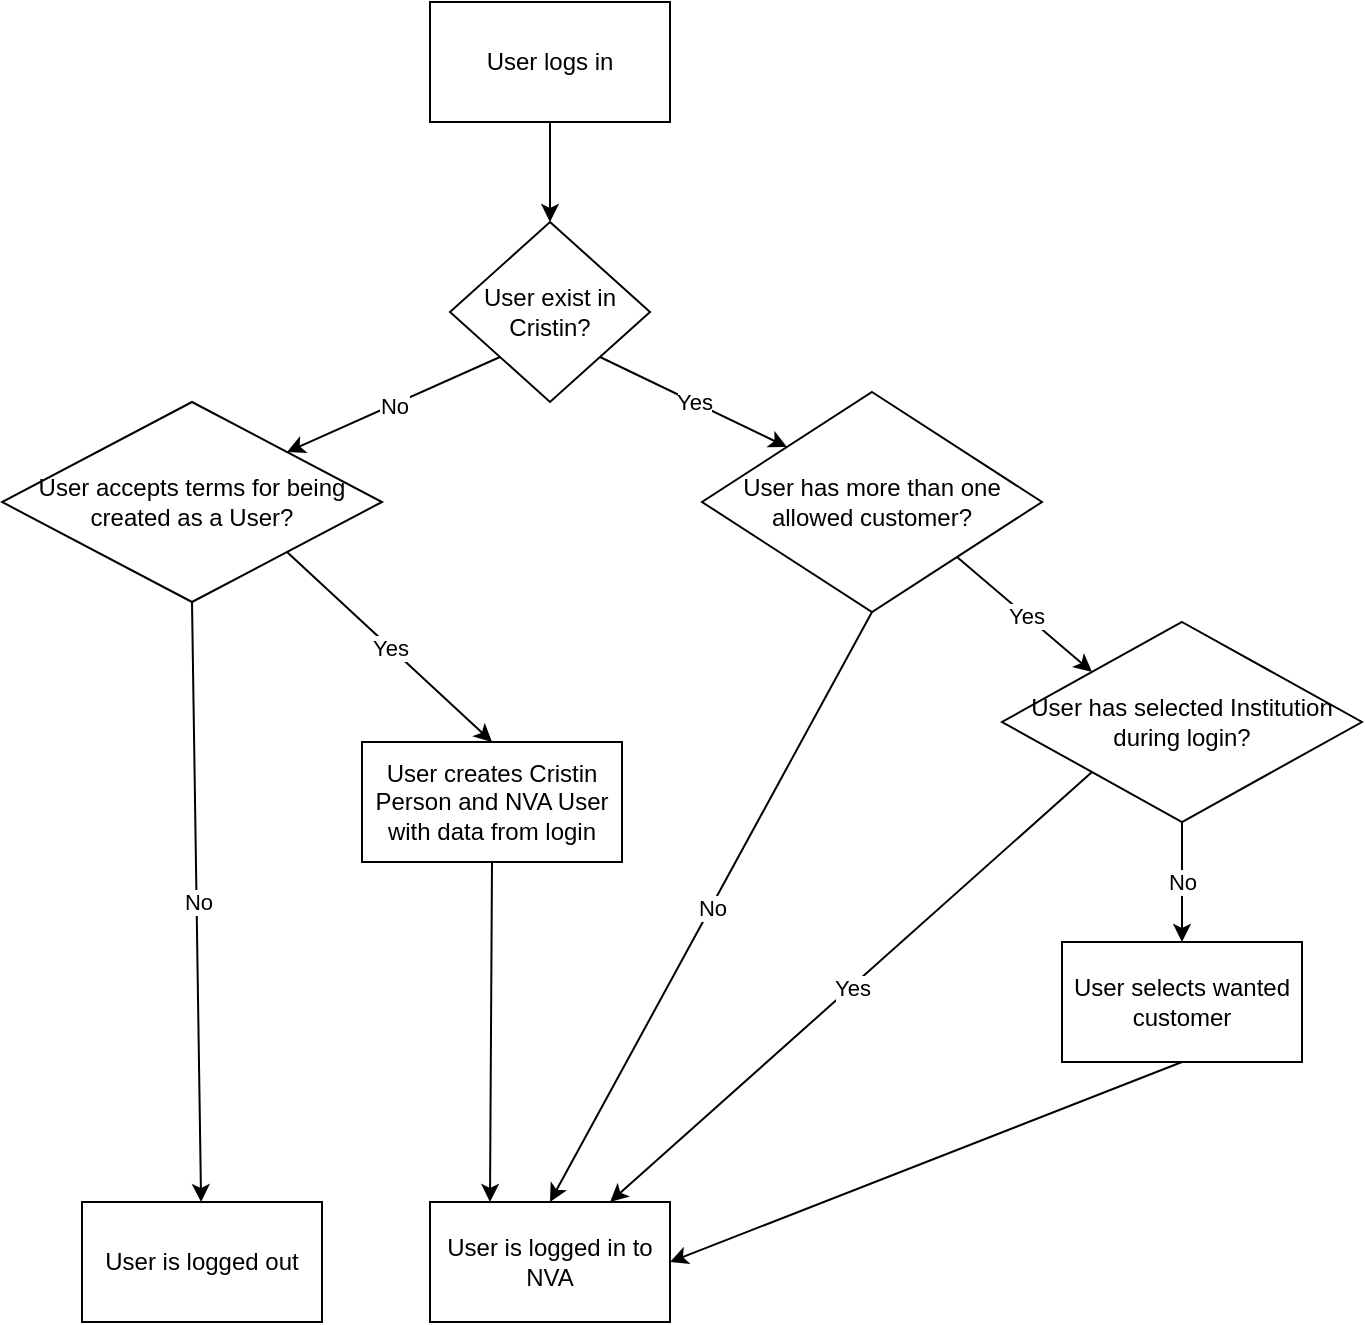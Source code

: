 <mxfile>
    <diagram id="TSjnzWuiaEj7jPS5r-7E" name="Page-1">
        <mxGraphModel dx="608" dy="904" grid="1" gridSize="10" guides="1" tooltips="1" connect="1" arrows="1" fold="1" page="1" pageScale="1" pageWidth="827" pageHeight="1169" math="0" shadow="0">
            <root>
                <mxCell id="0"/>
                <mxCell id="1" parent="0"/>
                <mxCell id="2" value="User exist in Cristin?" style="rhombus;whiteSpace=wrap;html=1;" vertex="1" parent="1">
                    <mxGeometry x="324" y="110" width="100" height="90" as="geometry"/>
                </mxCell>
                <mxCell id="3" value="User logs in" style="rounded=0;whiteSpace=wrap;html=1;" vertex="1" parent="1">
                    <mxGeometry x="314" width="120" height="60" as="geometry"/>
                </mxCell>
                <mxCell id="4" value="" style="endArrow=classic;html=1;exitX=0.5;exitY=1;exitDx=0;exitDy=0;entryX=0.5;entryY=0;entryDx=0;entryDy=0;" edge="1" parent="1" source="3" target="2">
                    <mxGeometry width="50" height="50" relative="1" as="geometry">
                        <mxPoint x="384" y="180" as="sourcePoint"/>
                        <mxPoint x="434" y="130" as="targetPoint"/>
                    </mxGeometry>
                </mxCell>
                <mxCell id="7" value="" style="endArrow=classic;html=1;entryX=0;entryY=0;entryDx=0;entryDy=0;exitX=1;exitY=1;exitDx=0;exitDy=0;" edge="1" parent="1" source="2" target="11">
                    <mxGeometry relative="1" as="geometry">
                        <mxPoint x="434" y="190" as="sourcePoint"/>
                        <mxPoint x="534" y="190" as="targetPoint"/>
                    </mxGeometry>
                </mxCell>
                <mxCell id="8" value="Yes" style="edgeLabel;resizable=0;html=1;align=center;verticalAlign=middle;" connectable="0" vertex="1" parent="7">
                    <mxGeometry relative="1" as="geometry"/>
                </mxCell>
                <mxCell id="9" value="" style="endArrow=classic;html=1;exitX=0;exitY=1;exitDx=0;exitDy=0;entryX=1;entryY=0;entryDx=0;entryDy=0;" edge="1" parent="1" source="2" target="27">
                    <mxGeometry relative="1" as="geometry">
                        <mxPoint x="284" y="230" as="sourcePoint"/>
                        <mxPoint x="234" y="240" as="targetPoint"/>
                    </mxGeometry>
                </mxCell>
                <mxCell id="10" value="No" style="edgeLabel;resizable=0;html=1;align=center;verticalAlign=middle;" connectable="0" vertex="1" parent="9">
                    <mxGeometry relative="1" as="geometry"/>
                </mxCell>
                <mxCell id="11" value="User has more than one allowed customer?" style="rhombus;whiteSpace=wrap;html=1;" vertex="1" parent="1">
                    <mxGeometry x="450" y="195" width="170" height="110" as="geometry"/>
                </mxCell>
                <mxCell id="12" value="" style="endArrow=classic;html=1;exitX=0.5;exitY=1;exitDx=0;exitDy=0;entryX=0.5;entryY=0;entryDx=0;entryDy=0;" edge="1" parent="1" source="11" target="17">
                    <mxGeometry relative="1" as="geometry">
                        <mxPoint x="484" y="520" as="sourcePoint"/>
                        <mxPoint x="354" y="370" as="targetPoint"/>
                        <Array as="points"/>
                    </mxGeometry>
                </mxCell>
                <mxCell id="13" value="No" style="edgeLabel;resizable=0;html=1;align=center;verticalAlign=middle;" connectable="0" vertex="1" parent="12">
                    <mxGeometry relative="1" as="geometry"/>
                </mxCell>
                <mxCell id="14" value="" style="endArrow=classic;html=1;exitX=1;exitY=1;exitDx=0;exitDy=0;entryX=0;entryY=0;entryDx=0;entryDy=0;" edge="1" parent="1" source="11" target="20">
                    <mxGeometry relative="1" as="geometry">
                        <mxPoint x="394" y="310" as="sourcePoint"/>
                        <mxPoint x="554" y="340" as="targetPoint"/>
                    </mxGeometry>
                </mxCell>
                <mxCell id="15" value="Yes" style="edgeLabel;resizable=0;html=1;align=center;verticalAlign=middle;" connectable="0" vertex="1" parent="14">
                    <mxGeometry relative="1" as="geometry"/>
                </mxCell>
                <mxCell id="16" value="User creates Cristin Person and NVA User with data from login" style="rounded=0;whiteSpace=wrap;html=1;" vertex="1" parent="1">
                    <mxGeometry x="280" y="370" width="130" height="60" as="geometry"/>
                </mxCell>
                <mxCell id="17" value="User is logged in to NVA" style="rounded=0;whiteSpace=wrap;html=1;" vertex="1" parent="1">
                    <mxGeometry x="314" y="600" width="120" height="60" as="geometry"/>
                </mxCell>
                <mxCell id="18" value="" style="endArrow=classic;html=1;exitX=0.5;exitY=1;exitDx=0;exitDy=0;entryX=0.25;entryY=0;entryDx=0;entryDy=0;" edge="1" parent="1" source="16" target="17">
                    <mxGeometry width="50" height="50" relative="1" as="geometry">
                        <mxPoint x="344" y="350" as="sourcePoint"/>
                        <mxPoint x="394" y="300" as="targetPoint"/>
                    </mxGeometry>
                </mxCell>
                <mxCell id="19" value="User selects wanted customer" style="rounded=0;whiteSpace=wrap;html=1;" vertex="1" parent="1">
                    <mxGeometry x="630" y="470" width="120" height="60" as="geometry"/>
                </mxCell>
                <mxCell id="20" value="User has selected Institution during login?" style="rhombus;whiteSpace=wrap;html=1;" vertex="1" parent="1">
                    <mxGeometry x="600" y="310" width="180" height="100" as="geometry"/>
                </mxCell>
                <mxCell id="22" value="" style="endArrow=classic;html=1;exitX=0;exitY=1;exitDx=0;exitDy=0;entryX=0.75;entryY=0;entryDx=0;entryDy=0;" edge="1" parent="1" source="20" target="17">
                    <mxGeometry relative="1" as="geometry">
                        <mxPoint x="449" y="550" as="sourcePoint"/>
                        <mxPoint x="549" y="550" as="targetPoint"/>
                    </mxGeometry>
                </mxCell>
                <mxCell id="23" value="Yes" style="edgeLabel;resizable=0;html=1;align=center;verticalAlign=middle;" connectable="0" vertex="1" parent="22">
                    <mxGeometry relative="1" as="geometry"/>
                </mxCell>
                <mxCell id="24" value="" style="endArrow=classic;html=1;exitX=0.5;exitY=1;exitDx=0;exitDy=0;entryX=0.5;entryY=0;entryDx=0;entryDy=0;" edge="1" parent="1" source="20" target="19">
                    <mxGeometry relative="1" as="geometry">
                        <mxPoint x="594" y="450" as="sourcePoint"/>
                        <mxPoint x="694" y="450" as="targetPoint"/>
                    </mxGeometry>
                </mxCell>
                <mxCell id="25" value="No" style="edgeLabel;resizable=0;html=1;align=center;verticalAlign=middle;" connectable="0" vertex="1" parent="24">
                    <mxGeometry relative="1" as="geometry"/>
                </mxCell>
                <mxCell id="26" value="" style="endArrow=classic;html=1;exitX=0.5;exitY=1;exitDx=0;exitDy=0;entryX=1;entryY=0.5;entryDx=0;entryDy=0;" edge="1" parent="1" source="19" target="17">
                    <mxGeometry width="50" height="50" relative="1" as="geometry">
                        <mxPoint x="514" y="590" as="sourcePoint"/>
                        <mxPoint x="564" y="540" as="targetPoint"/>
                    </mxGeometry>
                </mxCell>
                <mxCell id="27" value="User accepts terms for being created as a User?" style="rhombus;whiteSpace=wrap;html=1;" vertex="1" parent="1">
                    <mxGeometry x="100" y="200" width="190" height="100" as="geometry"/>
                </mxCell>
                <mxCell id="28" value="" style="endArrow=classic;html=1;exitX=0.5;exitY=1;exitDx=0;exitDy=0;" edge="1" parent="1" source="27" target="32">
                    <mxGeometry relative="1" as="geometry">
                        <mxPoint x="134" y="380" as="sourcePoint"/>
                        <mxPoint x="118" y="410" as="targetPoint"/>
                    </mxGeometry>
                </mxCell>
                <mxCell id="29" value="No" style="edgeLabel;resizable=0;html=1;align=center;verticalAlign=middle;" connectable="0" vertex="1" parent="28">
                    <mxGeometry relative="1" as="geometry"/>
                </mxCell>
                <mxCell id="30" value="" style="endArrow=classic;html=1;exitX=1;exitY=1;exitDx=0;exitDy=0;entryX=0.5;entryY=0;entryDx=0;entryDy=0;" edge="1" parent="1" source="27" target="16">
                    <mxGeometry relative="1" as="geometry">
                        <mxPoint x="224" y="370" as="sourcePoint"/>
                        <mxPoint x="247" y="370" as="targetPoint"/>
                    </mxGeometry>
                </mxCell>
                <mxCell id="31" value="Yes" style="edgeLabel;resizable=0;html=1;align=center;verticalAlign=middle;" connectable="0" vertex="1" parent="30">
                    <mxGeometry relative="1" as="geometry"/>
                </mxCell>
                <mxCell id="32" value="User is logged out" style="rounded=0;whiteSpace=wrap;html=1;" vertex="1" parent="1">
                    <mxGeometry x="140" y="600" width="120" height="60" as="geometry"/>
                </mxCell>
            </root>
        </mxGraphModel>
    </diagram>
</mxfile>